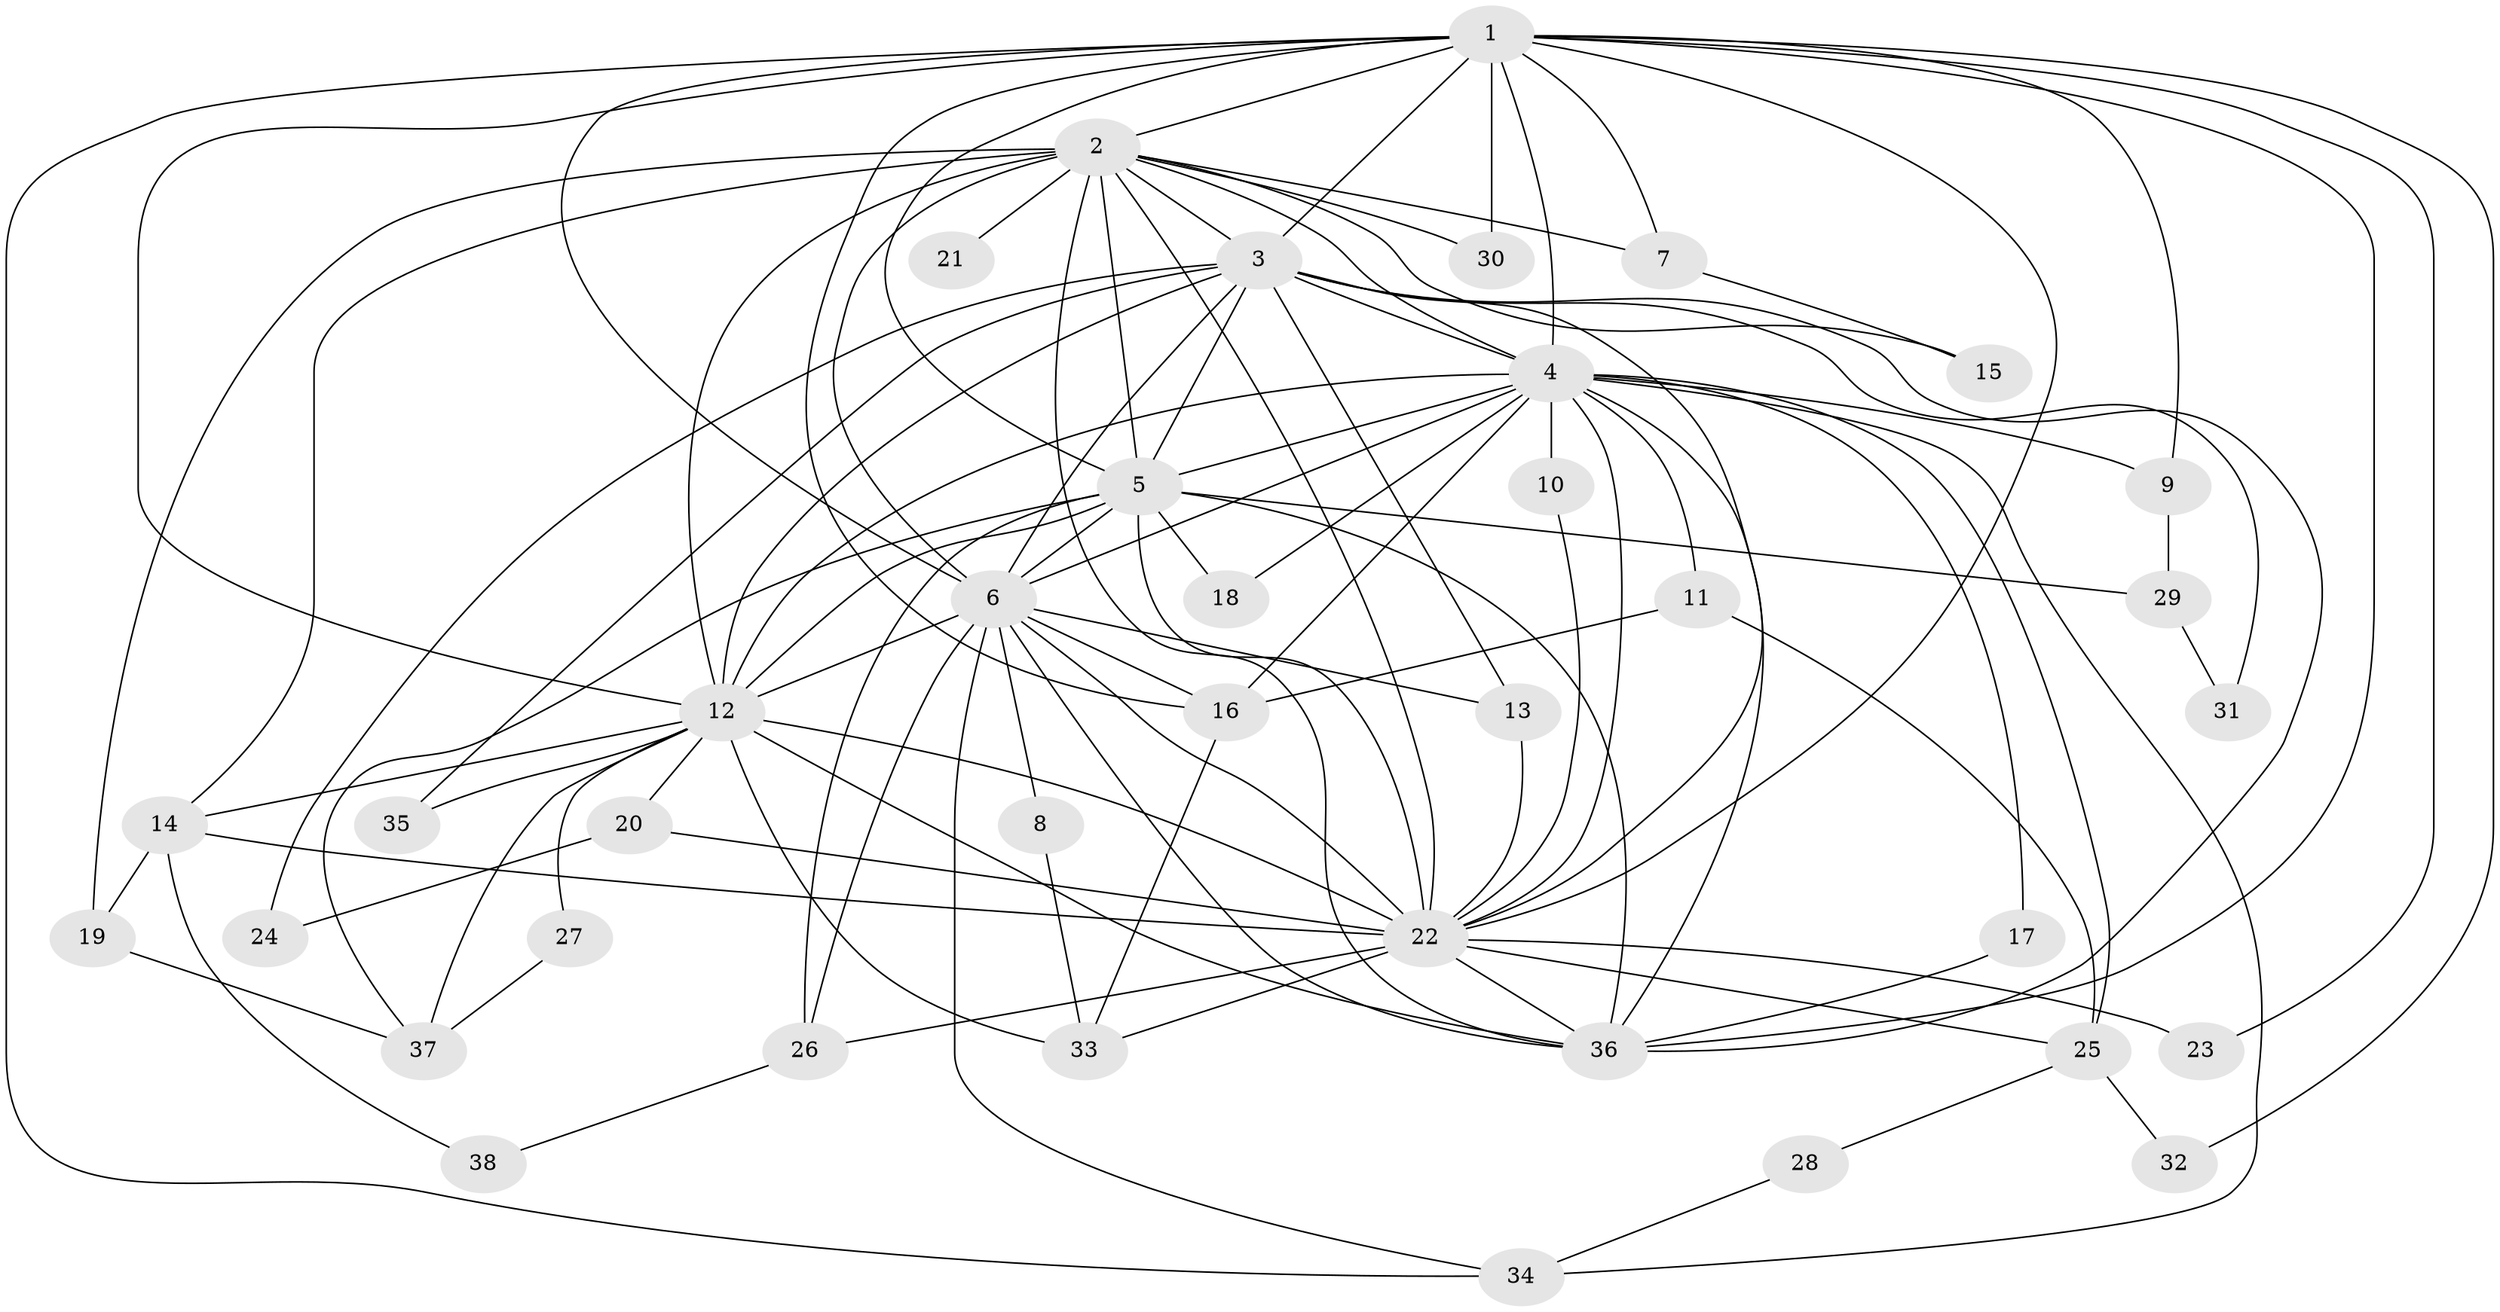 // original degree distribution, {12: 0.018867924528301886, 17: 0.018867924528301886, 16: 0.03773584905660377, 13: 0.03773584905660377, 19: 0.03773584905660377, 14: 0.018867924528301886, 10: 0.018867924528301886, 3: 0.1509433962264151, 5: 0.05660377358490566, 4: 0.09433962264150944, 2: 0.5094339622641509}
// Generated by graph-tools (version 1.1) at 2025/36/03/04/25 23:36:33]
// undirected, 38 vertices, 101 edges
graph export_dot {
  node [color=gray90,style=filled];
  1;
  2;
  3;
  4;
  5;
  6;
  7;
  8;
  9;
  10;
  11;
  12;
  13;
  14;
  15;
  16;
  17;
  18;
  19;
  20;
  21;
  22;
  23;
  24;
  25;
  26;
  27;
  28;
  29;
  30;
  31;
  32;
  33;
  34;
  35;
  36;
  37;
  38;
  1 -- 2 [weight=1.0];
  1 -- 3 [weight=1.0];
  1 -- 4 [weight=1.0];
  1 -- 5 [weight=1.0];
  1 -- 6 [weight=2.0];
  1 -- 7 [weight=1.0];
  1 -- 9 [weight=1.0];
  1 -- 12 [weight=1.0];
  1 -- 16 [weight=1.0];
  1 -- 22 [weight=1.0];
  1 -- 23 [weight=1.0];
  1 -- 30 [weight=1.0];
  1 -- 32 [weight=1.0];
  1 -- 34 [weight=1.0];
  1 -- 36 [weight=2.0];
  2 -- 3 [weight=1.0];
  2 -- 4 [weight=1.0];
  2 -- 5 [weight=1.0];
  2 -- 6 [weight=2.0];
  2 -- 7 [weight=1.0];
  2 -- 12 [weight=1.0];
  2 -- 14 [weight=1.0];
  2 -- 15 [weight=1.0];
  2 -- 19 [weight=1.0];
  2 -- 21 [weight=1.0];
  2 -- 22 [weight=1.0];
  2 -- 30 [weight=1.0];
  2 -- 36 [weight=1.0];
  3 -- 4 [weight=1.0];
  3 -- 5 [weight=1.0];
  3 -- 6 [weight=2.0];
  3 -- 12 [weight=1.0];
  3 -- 13 [weight=1.0];
  3 -- 22 [weight=1.0];
  3 -- 24 [weight=1.0];
  3 -- 31 [weight=1.0];
  3 -- 35 [weight=1.0];
  3 -- 36 [weight=1.0];
  4 -- 5 [weight=1.0];
  4 -- 6 [weight=2.0];
  4 -- 9 [weight=1.0];
  4 -- 10 [weight=1.0];
  4 -- 11 [weight=1.0];
  4 -- 12 [weight=1.0];
  4 -- 16 [weight=1.0];
  4 -- 17 [weight=1.0];
  4 -- 18 [weight=1.0];
  4 -- 22 [weight=1.0];
  4 -- 25 [weight=1.0];
  4 -- 34 [weight=1.0];
  4 -- 36 [weight=1.0];
  5 -- 6 [weight=2.0];
  5 -- 12 [weight=1.0];
  5 -- 18 [weight=1.0];
  5 -- 22 [weight=1.0];
  5 -- 26 [weight=1.0];
  5 -- 29 [weight=1.0];
  5 -- 36 [weight=1.0];
  5 -- 37 [weight=1.0];
  6 -- 8 [weight=1.0];
  6 -- 12 [weight=2.0];
  6 -- 13 [weight=1.0];
  6 -- 16 [weight=1.0];
  6 -- 22 [weight=3.0];
  6 -- 26 [weight=1.0];
  6 -- 34 [weight=1.0];
  6 -- 36 [weight=2.0];
  7 -- 15 [weight=1.0];
  8 -- 33 [weight=1.0];
  9 -- 29 [weight=1.0];
  10 -- 22 [weight=1.0];
  11 -- 16 [weight=1.0];
  11 -- 25 [weight=1.0];
  12 -- 14 [weight=1.0];
  12 -- 20 [weight=1.0];
  12 -- 22 [weight=1.0];
  12 -- 27 [weight=1.0];
  12 -- 33 [weight=1.0];
  12 -- 35 [weight=1.0];
  12 -- 36 [weight=2.0];
  12 -- 37 [weight=1.0];
  13 -- 22 [weight=1.0];
  14 -- 19 [weight=1.0];
  14 -- 22 [weight=1.0];
  14 -- 38 [weight=1.0];
  16 -- 33 [weight=1.0];
  17 -- 36 [weight=1.0];
  19 -- 37 [weight=1.0];
  20 -- 22 [weight=2.0];
  20 -- 24 [weight=1.0];
  22 -- 23 [weight=1.0];
  22 -- 25 [weight=1.0];
  22 -- 26 [weight=1.0];
  22 -- 33 [weight=1.0];
  22 -- 36 [weight=1.0];
  25 -- 28 [weight=1.0];
  25 -- 32 [weight=1.0];
  26 -- 38 [weight=1.0];
  27 -- 37 [weight=1.0];
  28 -- 34 [weight=1.0];
  29 -- 31 [weight=1.0];
}
